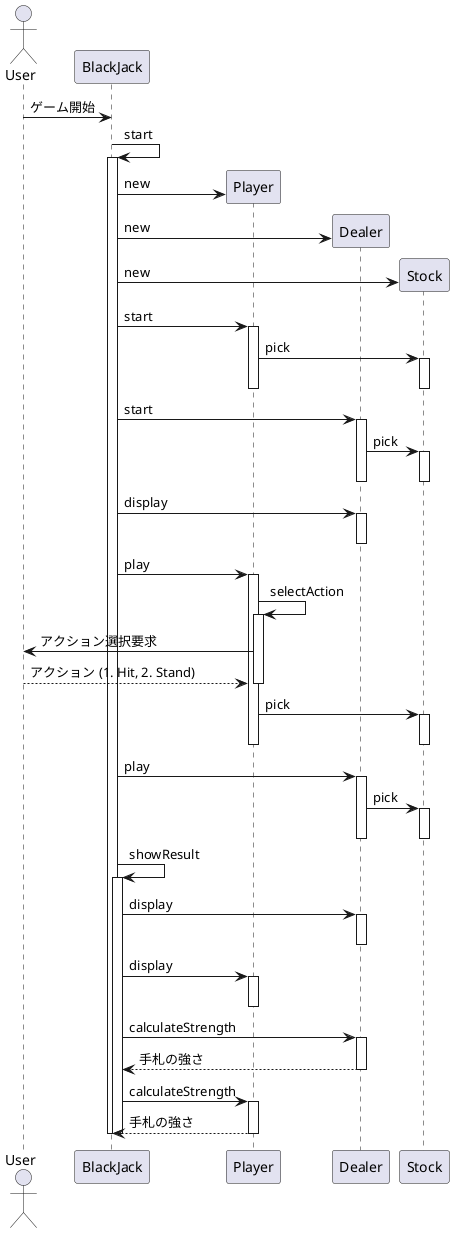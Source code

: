 @startuml
actor User
User -> BlackJack: ゲーム開始
BlackJack -> BlackJack: start
activate BlackJack
create Player
BlackJack -> Player: new
create Dealer
BlackJack -> Dealer: new
create Stock
BlackJack -> Stock: new
BlackJack -> Player: start
activate Player
Player -> Stock: pick
activate Stock
deactivate Stock
deactivate Player
BlackJack -> Dealer: start
activate Dealer
Dealer -> Stock: pick
activate Stock
deactivate Stock
deactivate Dealer
BlackJack -> Dealer: display
activate Dealer
deactivate Dealer
BlackJack -> Player: play
activate Player
Player -> Player: selectAction
activate Player
Player -> User: アクション選択要求
User --> Player: アクション (1. Hit, 2. Stand)
deactivate Player
Player -> Stock: pick
activate Stock
deactivate Stock
deactivate Player
BlackJack -> Dealer: play
activate Dealer
Dealer -> Stock: pick
activate Stock
deactivate Stock
deactivate Dealer
BlackJack -> BlackJack: showResult
activate BlackJack
BlackJack -> Dealer: display
activate Dealer
deactivate Dealer
BlackJack -> Player: display
activate Player
deactivate Player
BlackJack -> Dealer: calculateStrength
activate Dealer
Dealer --> BlackJack: 手札の強さ
deactivate Dealer
BlackJack -> Player: calculateStrength
activate Player
Player --> BlackJack: 手札の強さ
deactivate Player
deactivate BlackJack
deactivate BlackJack




@enduml
